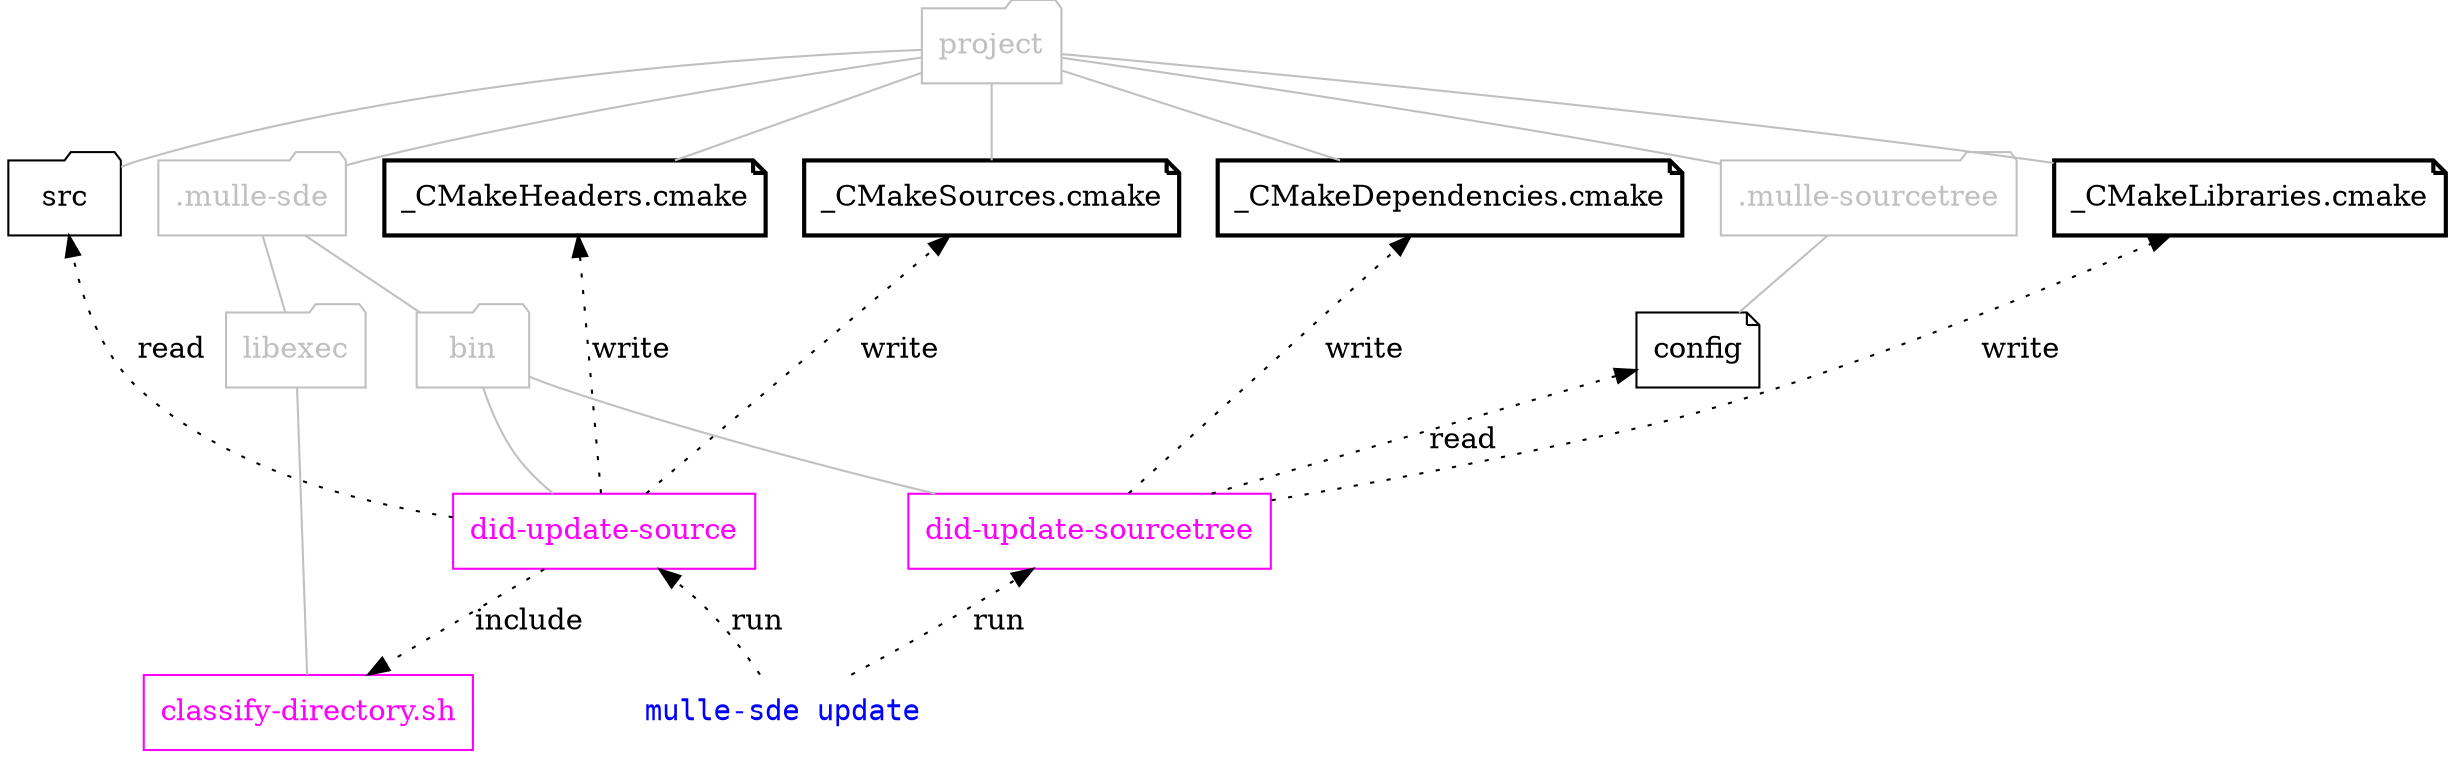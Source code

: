 digraph G {
    graph [rankdir = TD];

    node[shape=record];
    edge[ arrowhead="none", color="gray"]

    { rank = same;  "project" };
    { rank = same;  "src", ".mulle-sde" ".mulle-sourcetree", "_CMakeHeaders.cmake", "_CMakeSources.cmake", "_CMakeLibraries.cmake", "_CMakeDependencies.cmake"};
    { rank = same;  "bin", "libexec", "config"}
    { rank = same;  "classify-directory.sh" };
    { rank = same;  "did-update-source", "did-update-sourcetree" };
    { rank = last;  "mulle-sde update" };

    "_CMakeHeaders.cmake"      [ shape="note", penwidth="2" ]
    "_CMakeSources.cmake"      [ shape="note", penwidth="2" ]
    "_CMakeDependencies.cmake" [ shape="note", penwidth="2" ]
    "_CMakeLibraries.cmake"    [ shape="note", penwidth="2" ]

    "did-update-source"        [ shape="box", color="magenta", fontcolor="magenta" ]
    "did-update-sourcetree"    [ shape="box", color="magenta", fontcolor="magenta" ]
    "classify-directory.sh"    [ shape="box", color="magenta", fontcolor="magenta" ]

    "project"                              [ shape="folder", color="gray", fontcolor="gray" ]
    "project" -> "src"                      [ arrowhead="none" ]
    "project" -> ".mulle-sde"               [ arrowhead="none", color="gray", fontcolor="gray" ]
    "project" -> ".mulle-sourcetree"        [ arrowhead="none", color="gray", fontcolor="gray" ]
    "project" -> "_CMakeHeaders.cmake"      [ arrowhead="none" ]
    "project" -> "_CMakeSources.cmake"      [ arrowhead="none" ]
    "project" -> "_CMakeDependencies.cmake" [ arrowhead="none" ]
    "project" -> "_CMakeLibraries.cmake"    [ arrowhead="none" ]

    "src"               [ shape="folder"]
    ".mulle-sde"        [ shape="folder", color="gray", fontcolor="gray" ]
    ".mulle-sourcetree" [ shape="folder", color="gray", fontcolor="gray" ]
    "bin"               [ shape="folder", color="gray", fontcolor="gray" ]
    "libexec"           [ shape="folder", color="gray", fontcolor="gray" ]
    "config"            [ shape="note" ]

    "mulle-sde update"  [ shape="none", fontname="monospace", fontcolor="blue"]
    "did-update-source"        -> "mulle-sde update"   [ style="invis" ]
    "did-update-sourcetree" -> "mulle-sde update"   [ style="invis" ]


    ".mulle-sde" -> "bin"
    ".mulle-sde" -> "libexec"
    "bin"  -> "did-update-source"
    "bin"  -> "did-update-sourcetree"
    "libexec"  -> "classify-directory.sh"

    ".mulle-sourcetree" -> "config"

    edge[ arrowhead="", style="dotted", color="black" ]

    "mulle-sde update"  -> "did-update-source"        [ label="run" ]
    "mulle-sde update"  -> "did-update-sourcetree" [ label="run"]

    "did-update-source" -> "_CMakeHeaders.cmake"      [ label="write" ]
    "did-update-source" -> "_CMakeSources.cmake"      [ label="write" ]
    "did-update-source" -> "classify-directory.sh"    [ label="include" ]

    "did-update-sourcetree" -> "_CMakeDependencies.cmake" [ label="write" ]
    "did-update-sourcetree" -> "_CMakeLibraries.cmake"    [ label="write" ]

    "did-update-source"        -> "src"       [ label="read" ]
    "did-update-sourcetree" -> "config"    [ label="read" ]
}
